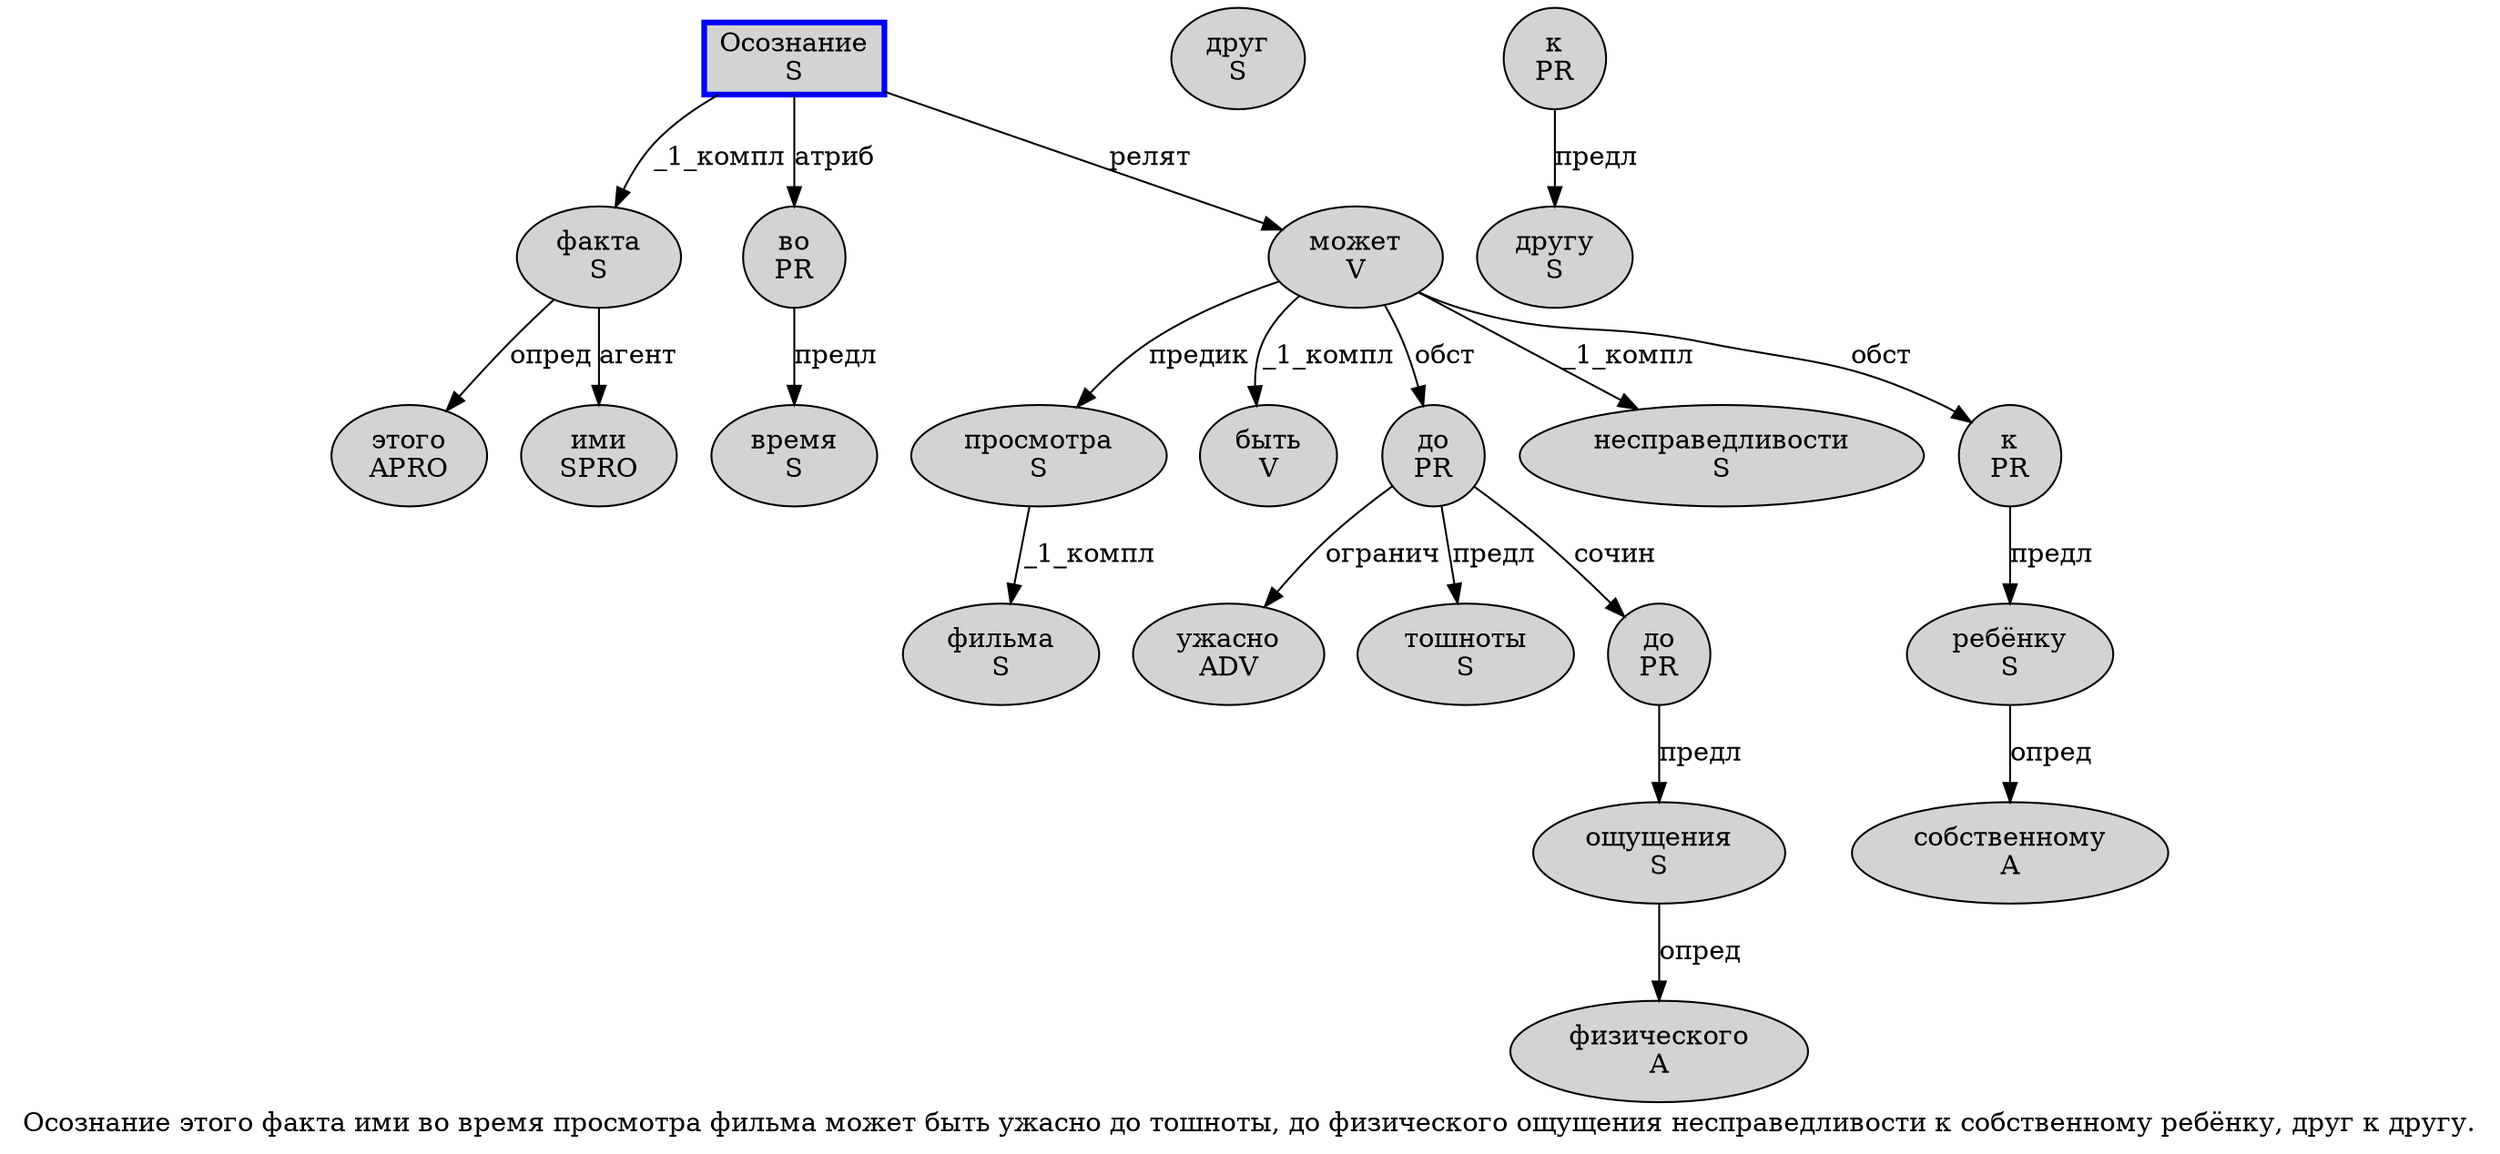 digraph SENTENCE_4388 {
	graph [label="Осознание этого факта ими во время просмотра фильма может быть ужасно до тошноты, до физического ощущения несправедливости к собственному ребёнку, друг к другу."]
	node [style=filled]
		0 [label="Осознание
S" color=blue fillcolor=lightgray penwidth=3 shape=box]
		1 [label="этого
APRO" color="" fillcolor=lightgray penwidth=1 shape=ellipse]
		2 [label="факта
S" color="" fillcolor=lightgray penwidth=1 shape=ellipse]
		3 [label="ими
SPRO" color="" fillcolor=lightgray penwidth=1 shape=ellipse]
		4 [label="во
PR" color="" fillcolor=lightgray penwidth=1 shape=ellipse]
		5 [label="время
S" color="" fillcolor=lightgray penwidth=1 shape=ellipse]
		6 [label="просмотра
S" color="" fillcolor=lightgray penwidth=1 shape=ellipse]
		7 [label="фильма
S" color="" fillcolor=lightgray penwidth=1 shape=ellipse]
		8 [label="может
V" color="" fillcolor=lightgray penwidth=1 shape=ellipse]
		9 [label="быть
V" color="" fillcolor=lightgray penwidth=1 shape=ellipse]
		10 [label="ужасно
ADV" color="" fillcolor=lightgray penwidth=1 shape=ellipse]
		11 [label="до
PR" color="" fillcolor=lightgray penwidth=1 shape=ellipse]
		12 [label="тошноты
S" color="" fillcolor=lightgray penwidth=1 shape=ellipse]
		14 [label="до
PR" color="" fillcolor=lightgray penwidth=1 shape=ellipse]
		15 [label="физического
A" color="" fillcolor=lightgray penwidth=1 shape=ellipse]
		16 [label="ощущения
S" color="" fillcolor=lightgray penwidth=1 shape=ellipse]
		17 [label="несправедливости
S" color="" fillcolor=lightgray penwidth=1 shape=ellipse]
		18 [label="к
PR" color="" fillcolor=lightgray penwidth=1 shape=ellipse]
		19 [label="собственному
A" color="" fillcolor=lightgray penwidth=1 shape=ellipse]
		20 [label="ребёнку
S" color="" fillcolor=lightgray penwidth=1 shape=ellipse]
		22 [label="друг
S" color="" fillcolor=lightgray penwidth=1 shape=ellipse]
		23 [label="к
PR" color="" fillcolor=lightgray penwidth=1 shape=ellipse]
		24 [label="другу
S" color="" fillcolor=lightgray penwidth=1 shape=ellipse]
			23 -> 24 [label="предл"]
			16 -> 15 [label="опред"]
			20 -> 19 [label="опред"]
			0 -> 2 [label="_1_компл"]
			0 -> 4 [label="атриб"]
			0 -> 8 [label="релят"]
			2 -> 1 [label="опред"]
			2 -> 3 [label="агент"]
			14 -> 16 [label="предл"]
			6 -> 7 [label="_1_компл"]
			18 -> 20 [label="предл"]
			11 -> 10 [label="огранич"]
			11 -> 12 [label="предл"]
			11 -> 14 [label="сочин"]
			8 -> 6 [label="предик"]
			8 -> 9 [label="_1_компл"]
			8 -> 11 [label="обст"]
			8 -> 17 [label="_1_компл"]
			8 -> 18 [label="обст"]
			4 -> 5 [label="предл"]
}